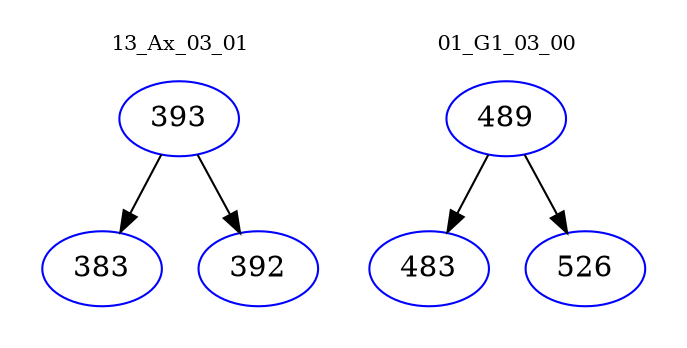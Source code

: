 digraph{
subgraph cluster_0 {
color = white
label = "13_Ax_03_01";
fontsize=10;
T0_393 [label="393", color="blue"]
T0_393 -> T0_383 [color="black"]
T0_383 [label="383", color="blue"]
T0_393 -> T0_392 [color="black"]
T0_392 [label="392", color="blue"]
}
subgraph cluster_1 {
color = white
label = "01_G1_03_00";
fontsize=10;
T1_489 [label="489", color="blue"]
T1_489 -> T1_483 [color="black"]
T1_483 [label="483", color="blue"]
T1_489 -> T1_526 [color="black"]
T1_526 [label="526", color="blue"]
}
}
